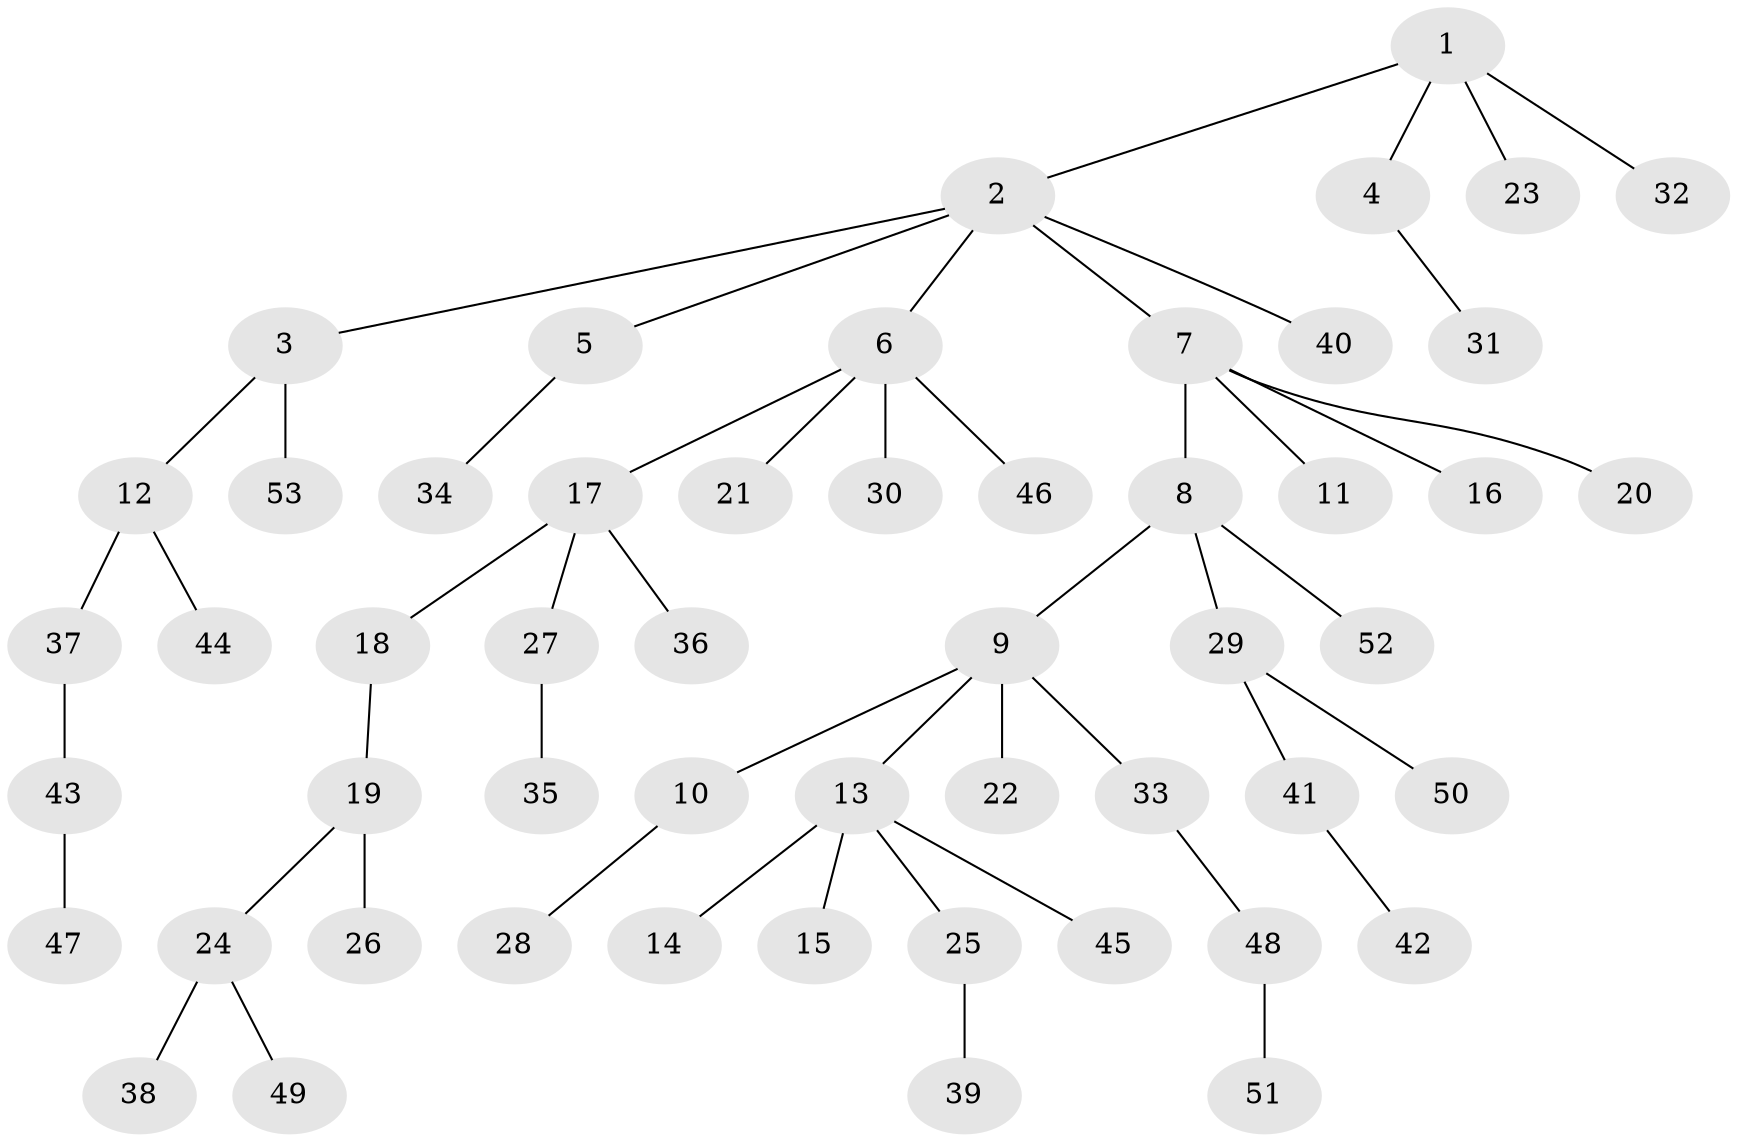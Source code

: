 // coarse degree distribution, {2: 0.4090909090909091, 5: 0.045454545454545456, 1: 0.4090909090909091, 3: 0.09090909090909091, 4: 0.045454545454545456}
// Generated by graph-tools (version 1.1) at 2025/51/03/04/25 22:51:31]
// undirected, 53 vertices, 52 edges
graph export_dot {
  node [color=gray90,style=filled];
  1;
  2;
  3;
  4;
  5;
  6;
  7;
  8;
  9;
  10;
  11;
  12;
  13;
  14;
  15;
  16;
  17;
  18;
  19;
  20;
  21;
  22;
  23;
  24;
  25;
  26;
  27;
  28;
  29;
  30;
  31;
  32;
  33;
  34;
  35;
  36;
  37;
  38;
  39;
  40;
  41;
  42;
  43;
  44;
  45;
  46;
  47;
  48;
  49;
  50;
  51;
  52;
  53;
  1 -- 2;
  1 -- 4;
  1 -- 23;
  1 -- 32;
  2 -- 3;
  2 -- 5;
  2 -- 6;
  2 -- 7;
  2 -- 40;
  3 -- 12;
  3 -- 53;
  4 -- 31;
  5 -- 34;
  6 -- 17;
  6 -- 21;
  6 -- 30;
  6 -- 46;
  7 -- 8;
  7 -- 11;
  7 -- 16;
  7 -- 20;
  8 -- 9;
  8 -- 29;
  8 -- 52;
  9 -- 10;
  9 -- 13;
  9 -- 22;
  9 -- 33;
  10 -- 28;
  12 -- 37;
  12 -- 44;
  13 -- 14;
  13 -- 15;
  13 -- 25;
  13 -- 45;
  17 -- 18;
  17 -- 27;
  17 -- 36;
  18 -- 19;
  19 -- 24;
  19 -- 26;
  24 -- 38;
  24 -- 49;
  25 -- 39;
  27 -- 35;
  29 -- 41;
  29 -- 50;
  33 -- 48;
  37 -- 43;
  41 -- 42;
  43 -- 47;
  48 -- 51;
}
